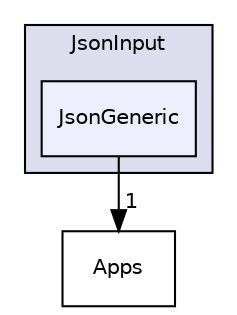 digraph "JsonGeneric" {
  compound=true
  node [ fontsize="10", fontname="Helvetica"];
  edge [ labelfontsize="10", labelfontname="Helvetica"];
  subgraph clusterdir_272517f69a54521c398f84aae7a716df {
    graph [ bgcolor="#ddddee", pencolor="black", label="JsonInput" fontname="Helvetica", fontsize="10", URL="dir_272517f69a54521c398f84aae7a716df.html"]
  dir_5db7f2cd01cf33ea8c50fa2a67140176 [shape=box, label="JsonGeneric", style="filled", fillcolor="#eeeeff", pencolor="black", URL="dir_5db7f2cd01cf33ea8c50fa2a67140176.html"];
  }
  dir_2a07555916b8e053adb13fd7b0e59b23 [shape=box label="Apps" URL="dir_2a07555916b8e053adb13fd7b0e59b23.html"];
  dir_5db7f2cd01cf33ea8c50fa2a67140176->dir_2a07555916b8e053adb13fd7b0e59b23 [headlabel="1", labeldistance=1.5 headhref="dir_000019_000005.html"];
}
